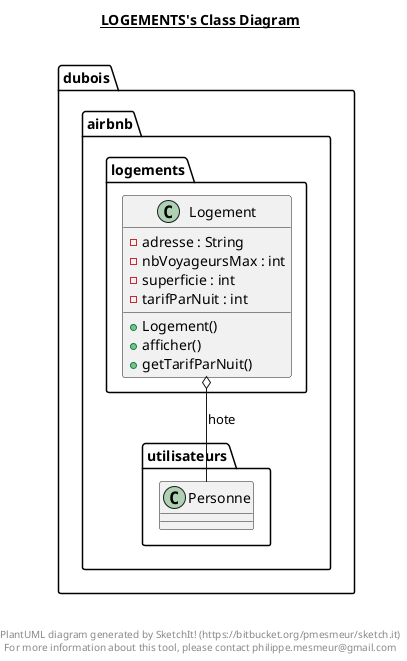 @startuml

title __LOGEMENTS's Class Diagram__\n

  namespace dubois.airbnb {
    namespace logements {
      class dubois.airbnb.logements.Logement {
          - adresse : String
          - nbVoyageursMax : int
          - superficie : int
          - tarifParNuit : int
          + Logement()
          + afficher()
          + getTarifParNuit()
      }
    }
  }
  

  dubois.airbnb.logements.Logement o-- dubois.airbnb.utilisateurs.Personne : hote


right footer


PlantUML diagram generated by SketchIt! (https://bitbucket.org/pmesmeur/sketch.it)
For more information about this tool, please contact philippe.mesmeur@gmail.com
endfooter

@enduml
